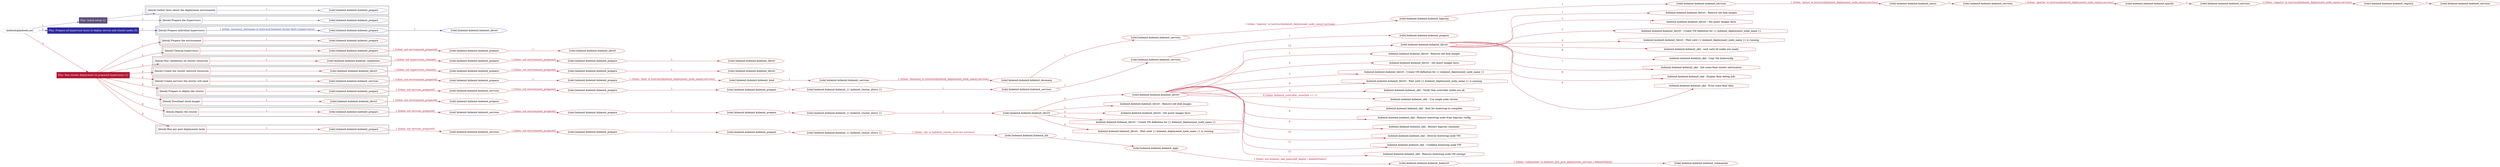 digraph {
	graph [concentrate=true ordering=in rankdir=LR ratio=fill]
	edge [esep=5 sep=10]
	"kubeinit/playbook.yml" [id=root_node style=dotted]
	play_699e6481 [label="Play: Initial setup (1)" color="#5d517b" fontcolor="#ffffff" id=play_699e6481 shape=box style=filled tooltip=localhost]
	"kubeinit/playbook.yml" -> play_699e6481 [label="1 " color="#5d517b" fontcolor="#5d517b" id=edge_34b1ad90 labeltooltip="1 " tooltip="1 "]
	subgraph "kubeinit.kubeinit.kubeinit_prepare" {
		role_860dc674 [label="[role] kubeinit.kubeinit.kubeinit_prepare" color="#5d517b" id=role_860dc674 tooltip="kubeinit.kubeinit.kubeinit_prepare"]
	}
	subgraph "kubeinit.kubeinit.kubeinit_prepare" {
		role_1595c136 [label="[role] kubeinit.kubeinit.kubeinit_prepare" color="#5d517b" id=role_1595c136 tooltip="kubeinit.kubeinit.kubeinit_prepare"]
	}
	subgraph "Play: Initial setup (1)" {
		play_699e6481 -> block_8fc27cc4 [label=1 color="#5d517b" fontcolor="#5d517b" id=edge_c5c09e97 labeltooltip=1 tooltip=1]
		subgraph cluster_block_8fc27cc4 {
			block_8fc27cc4 [label="[block] Gather facts about the deployment environment" color="#5d517b" id=block_8fc27cc4 labeltooltip="Gather facts about the deployment environment" shape=box tooltip="Gather facts about the deployment environment"]
			block_8fc27cc4 -> role_860dc674 [label="1 " color="#5d517b" fontcolor="#5d517b" id=edge_0f077f0f labeltooltip="1 " tooltip="1 "]
		}
		play_699e6481 -> block_3eb57b73 [label=2 color="#5d517b" fontcolor="#5d517b" id=edge_2bf8c288 labeltooltip=2 tooltip=2]
		subgraph cluster_block_3eb57b73 {
			block_3eb57b73 [label="[block] Prepare the hypervisors" color="#5d517b" id=block_3eb57b73 labeltooltip="Prepare the hypervisors" shape=box tooltip="Prepare the hypervisors"]
			block_3eb57b73 -> role_1595c136 [label="1 " color="#5d517b" fontcolor="#5d517b" id=edge_e242b2ea labeltooltip="1 " tooltip="1 "]
		}
	}
	play_f62c1e19 [label="Play: Prepare all hypervisor hosts to deploy service and cluster nodes (0)" color="#2e2aa2" fontcolor="#ffffff" id=play_f62c1e19 shape=box style=filled tooltip="Play: Prepare all hypervisor hosts to deploy service and cluster nodes (0)"]
	"kubeinit/playbook.yml" -> play_f62c1e19 [label="2 " color="#2e2aa2" fontcolor="#2e2aa2" id=edge_98fc5ac7 labeltooltip="2 " tooltip="2 "]
	subgraph "kubeinit.kubeinit.kubeinit_libvirt" {
		role_119cd53c [label="[role] kubeinit.kubeinit.kubeinit_libvirt" color="#2e2aa2" id=role_119cd53c tooltip="kubeinit.kubeinit.kubeinit_libvirt"]
	}
	subgraph "kubeinit.kubeinit.kubeinit_prepare" {
		role_96f95968 [label="[role] kubeinit.kubeinit.kubeinit_prepare" color="#2e2aa2" id=role_96f95968 tooltip="kubeinit.kubeinit.kubeinit_prepare"]
		role_96f95968 -> role_119cd53c [label="1 " color="#2e2aa2" fontcolor="#2e2aa2" id=edge_0031c506 labeltooltip="1 " tooltip="1 "]
	}
	subgraph "Play: Prepare all hypervisor hosts to deploy service and cluster nodes (0)" {
		play_f62c1e19 -> block_d8896345 [label=1 color="#2e2aa2" fontcolor="#2e2aa2" id=edge_a7ee895d labeltooltip=1 tooltip=1]
		subgraph cluster_block_d8896345 {
			block_d8896345 [label="[block] Prepare individual hypervisors" color="#2e2aa2" id=block_d8896345 labeltooltip="Prepare individual hypervisors" shape=box tooltip="Prepare individual hypervisors"]
			block_d8896345 -> role_96f95968 [label="1 [when: inventory_hostname in hostvars['kubeinit-cluster-facts'].hypervisors]" color="#2e2aa2" fontcolor="#2e2aa2" id=edge_8b4b729a labeltooltip="1 [when: inventory_hostname in hostvars['kubeinit-cluster-facts'].hypervisors]" tooltip="1 [when: inventory_hostname in hostvars['kubeinit-cluster-facts'].hypervisors]"]
		}
	}
	play_21e753ac [label="Play: Run cluster deployment on prepared hypervisors (1)" color="#b31933" fontcolor="#ffffff" id=play_21e753ac shape=box style=filled tooltip=localhost]
	"kubeinit/playbook.yml" -> play_21e753ac [label="3 " color="#b31933" fontcolor="#b31933" id=edge_49c601ce labeltooltip="3 " tooltip="3 "]
	subgraph "kubeinit.kubeinit.kubeinit_prepare" {
		role_26d07912 [label="[role] kubeinit.kubeinit.kubeinit_prepare" color="#b31933" id=role_26d07912 tooltip="kubeinit.kubeinit.kubeinit_prepare"]
	}
	subgraph "kubeinit.kubeinit.kubeinit_libvirt" {
		role_bbeb2c0e [label="[role] kubeinit.kubeinit.kubeinit_libvirt" color="#b31933" id=role_bbeb2c0e tooltip="kubeinit.kubeinit.kubeinit_libvirt"]
	}
	subgraph "kubeinit.kubeinit.kubeinit_prepare" {
		role_5ec9b71a [label="[role] kubeinit.kubeinit.kubeinit_prepare" color="#b31933" id=role_5ec9b71a tooltip="kubeinit.kubeinit.kubeinit_prepare"]
		role_5ec9b71a -> role_bbeb2c0e [label="1 " color="#b31933" fontcolor="#b31933" id=edge_8580f088 labeltooltip="1 " tooltip="1 "]
	}
	subgraph "kubeinit.kubeinit.kubeinit_prepare" {
		role_cbacc0b1 [label="[role] kubeinit.kubeinit.kubeinit_prepare" color="#b31933" id=role_cbacc0b1 tooltip="kubeinit.kubeinit.kubeinit_prepare"]
		role_cbacc0b1 -> role_5ec9b71a [label="1 [when: not environment_prepared]" color="#b31933" fontcolor="#b31933" id=edge_4cf48902 labeltooltip="1 [when: not environment_prepared]" tooltip="1 [when: not environment_prepared]"]
	}
	subgraph "kubeinit.kubeinit.kubeinit_libvirt" {
		role_a9ef78d5 [label="[role] kubeinit.kubeinit.kubeinit_libvirt" color="#b31933" id=role_a9ef78d5 tooltip="kubeinit.kubeinit.kubeinit_libvirt"]
	}
	subgraph "kubeinit.kubeinit.kubeinit_prepare" {
		role_d28be401 [label="[role] kubeinit.kubeinit.kubeinit_prepare" color="#b31933" id=role_d28be401 tooltip="kubeinit.kubeinit.kubeinit_prepare"]
		role_d28be401 -> role_a9ef78d5 [label="1 " color="#b31933" fontcolor="#b31933" id=edge_704a28b1 labeltooltip="1 " tooltip="1 "]
	}
	subgraph "kubeinit.kubeinit.kubeinit_prepare" {
		role_9df485c4 [label="[role] kubeinit.kubeinit.kubeinit_prepare" color="#b31933" id=role_9df485c4 tooltip="kubeinit.kubeinit.kubeinit_prepare"]
		role_9df485c4 -> role_d28be401 [label="1 [when: not environment_prepared]" color="#b31933" fontcolor="#b31933" id=edge_596cc92b labeltooltip="1 [when: not environment_prepared]" tooltip="1 [when: not environment_prepared]"]
	}
	subgraph "kubeinit.kubeinit.kubeinit_validations" {
		role_b0d426c9 [label="[role] kubeinit.kubeinit.kubeinit_validations" color="#b31933" id=role_b0d426c9 tooltip="kubeinit.kubeinit.kubeinit_validations"]
		role_b0d426c9 -> role_9df485c4 [label="1 [when: not hypervisors_cleaned]" color="#b31933" fontcolor="#b31933" id=edge_8c1e8720 labeltooltip="1 [when: not hypervisors_cleaned]" tooltip="1 [when: not hypervisors_cleaned]"]
	}
	subgraph "kubeinit.kubeinit.kubeinit_libvirt" {
		role_1a1297ff [label="[role] kubeinit.kubeinit.kubeinit_libvirt" color="#b31933" id=role_1a1297ff tooltip="kubeinit.kubeinit.kubeinit_libvirt"]
	}
	subgraph "kubeinit.kubeinit.kubeinit_prepare" {
		role_d0526d74 [label="[role] kubeinit.kubeinit.kubeinit_prepare" color="#b31933" id=role_d0526d74 tooltip="kubeinit.kubeinit.kubeinit_prepare"]
		role_d0526d74 -> role_1a1297ff [label="1 " color="#b31933" fontcolor="#b31933" id=edge_17f6fd79 labeltooltip="1 " tooltip="1 "]
	}
	subgraph "kubeinit.kubeinit.kubeinit_prepare" {
		role_be957c61 [label="[role] kubeinit.kubeinit.kubeinit_prepare" color="#b31933" id=role_be957c61 tooltip="kubeinit.kubeinit.kubeinit_prepare"]
		role_be957c61 -> role_d0526d74 [label="1 [when: not environment_prepared]" color="#b31933" fontcolor="#b31933" id=edge_73fd973e labeltooltip="1 [when: not environment_prepared]" tooltip="1 [when: not environment_prepared]"]
	}
	subgraph "kubeinit.kubeinit.kubeinit_libvirt" {
		role_8be82620 [label="[role] kubeinit.kubeinit.kubeinit_libvirt" color="#b31933" id=role_8be82620 tooltip="kubeinit.kubeinit.kubeinit_libvirt"]
		role_8be82620 -> role_be957c61 [label="1 [when: not hypervisors_cleaned]" color="#b31933" fontcolor="#b31933" id=edge_84e49efe labeltooltip="1 [when: not hypervisors_cleaned]" tooltip="1 [when: not hypervisors_cleaned]"]
	}
	subgraph "kubeinit.kubeinit.kubeinit_services" {
		role_49f14efc [label="[role] kubeinit.kubeinit.kubeinit_services" color="#b31933" id=role_49f14efc tooltip="kubeinit.kubeinit.kubeinit_services"]
	}
	subgraph "kubeinit.kubeinit.kubeinit_registry" {
		role_ac35e42f [label="[role] kubeinit.kubeinit.kubeinit_registry" color="#b31933" id=role_ac35e42f tooltip="kubeinit.kubeinit.kubeinit_registry"]
		role_ac35e42f -> role_49f14efc [label="1 " color="#b31933" fontcolor="#b31933" id=edge_e5583d4c labeltooltip="1 " tooltip="1 "]
	}
	subgraph "kubeinit.kubeinit.kubeinit_services" {
		role_836a014e [label="[role] kubeinit.kubeinit.kubeinit_services" color="#b31933" id=role_836a014e tooltip="kubeinit.kubeinit.kubeinit_services"]
		role_836a014e -> role_ac35e42f [label="1 [when: 'registry' in hostvars[kubeinit_deployment_node_name].services]" color="#b31933" fontcolor="#b31933" id=edge_023a71ac labeltooltip="1 [when: 'registry' in hostvars[kubeinit_deployment_node_name].services]" tooltip="1 [when: 'registry' in hostvars[kubeinit_deployment_node_name].services]"]
	}
	subgraph "kubeinit.kubeinit.kubeinit_apache" {
		role_c8a7f8aa [label="[role] kubeinit.kubeinit.kubeinit_apache" color="#b31933" id=role_c8a7f8aa tooltip="kubeinit.kubeinit.kubeinit_apache"]
		role_c8a7f8aa -> role_836a014e [label="1 " color="#b31933" fontcolor="#b31933" id=edge_8fba8769 labeltooltip="1 " tooltip="1 "]
	}
	subgraph "kubeinit.kubeinit.kubeinit_services" {
		role_5cb9ba5d [label="[role] kubeinit.kubeinit.kubeinit_services" color="#b31933" id=role_5cb9ba5d tooltip="kubeinit.kubeinit.kubeinit_services"]
		role_5cb9ba5d -> role_c8a7f8aa [label="1 [when: 'apache' in hostvars[kubeinit_deployment_node_name].services]" color="#b31933" fontcolor="#b31933" id=edge_f2281e6d labeltooltip="1 [when: 'apache' in hostvars[kubeinit_deployment_node_name].services]" tooltip="1 [when: 'apache' in hostvars[kubeinit_deployment_node_name].services]"]
	}
	subgraph "kubeinit.kubeinit.kubeinit_nexus" {
		role_2e41504b [label="[role] kubeinit.kubeinit.kubeinit_nexus" color="#b31933" id=role_2e41504b tooltip="kubeinit.kubeinit.kubeinit_nexus"]
		role_2e41504b -> role_5cb9ba5d [label="1 " color="#b31933" fontcolor="#b31933" id=edge_0a34fde4 labeltooltip="1 " tooltip="1 "]
	}
	subgraph "kubeinit.kubeinit.kubeinit_services" {
		role_f1e4ce6d [label="[role] kubeinit.kubeinit.kubeinit_services" color="#b31933" id=role_f1e4ce6d tooltip="kubeinit.kubeinit.kubeinit_services"]
		role_f1e4ce6d -> role_2e41504b [label="1 [when: 'nexus' in hostvars[kubeinit_deployment_node_name].services]" color="#b31933" fontcolor="#b31933" id=edge_9f5dc8b2 labeltooltip="1 [when: 'nexus' in hostvars[kubeinit_deployment_node_name].services]" tooltip="1 [when: 'nexus' in hostvars[kubeinit_deployment_node_name].services]"]
	}
	subgraph "kubeinit.kubeinit.kubeinit_haproxy" {
		role_d8ec1419 [label="[role] kubeinit.kubeinit.kubeinit_haproxy" color="#b31933" id=role_d8ec1419 tooltip="kubeinit.kubeinit.kubeinit_haproxy"]
		role_d8ec1419 -> role_f1e4ce6d [label="1 " color="#b31933" fontcolor="#b31933" id=edge_a8aa0fe2 labeltooltip="1 " tooltip="1 "]
	}
	subgraph "kubeinit.kubeinit.kubeinit_services" {
		role_887dfef1 [label="[role] kubeinit.kubeinit.kubeinit_services" color="#b31933" id=role_887dfef1 tooltip="kubeinit.kubeinit.kubeinit_services"]
		role_887dfef1 -> role_d8ec1419 [label="1 [when: 'haproxy' in hostvars[kubeinit_deployment_node_name].services]" color="#b31933" fontcolor="#b31933" id=edge_b5294dc4 labeltooltip="1 [when: 'haproxy' in hostvars[kubeinit_deployment_node_name].services]" tooltip="1 [when: 'haproxy' in hostvars[kubeinit_deployment_node_name].services]"]
	}
	subgraph "kubeinit.kubeinit.kubeinit_dnsmasq" {
		role_bdd3c38e [label="[role] kubeinit.kubeinit.kubeinit_dnsmasq" color="#b31933" id=role_bdd3c38e tooltip="kubeinit.kubeinit.kubeinit_dnsmasq"]
		role_bdd3c38e -> role_887dfef1 [label="1 " color="#b31933" fontcolor="#b31933" id=edge_e937b1c2 labeltooltip="1 " tooltip="1 "]
	}
	subgraph "kubeinit.kubeinit.kubeinit_services" {
		role_0532a2fd [label="[role] kubeinit.kubeinit.kubeinit_services" color="#b31933" id=role_0532a2fd tooltip="kubeinit.kubeinit.kubeinit_services"]
		role_0532a2fd -> role_bdd3c38e [label="1 [when: 'dnsmasq' in hostvars[kubeinit_deployment_node_name].services]" color="#b31933" fontcolor="#b31933" id=edge_3c47cb40 labeltooltip="1 [when: 'dnsmasq' in hostvars[kubeinit_deployment_node_name].services]" tooltip="1 [when: 'dnsmasq' in hostvars[kubeinit_deployment_node_name].services]"]
	}
	subgraph "kubeinit.kubeinit.kubeinit_bind" {
		role_088c97f5 [label="[role] kubeinit.kubeinit.kubeinit_bind" color="#b31933" id=role_088c97f5 tooltip="kubeinit.kubeinit.kubeinit_bind"]
		role_088c97f5 -> role_0532a2fd [label="1 " color="#b31933" fontcolor="#b31933" id=edge_60fe6750 labeltooltip="1 " tooltip="1 "]
	}
	subgraph "kubeinit.kubeinit.kubeinit_prepare" {
		role_f469fed8 [label="[role] kubeinit.kubeinit.kubeinit_prepare" color="#b31933" id=role_f469fed8 tooltip="kubeinit.kubeinit.kubeinit_prepare"]
		role_f469fed8 -> role_088c97f5 [label="1 [when: 'bind' in hostvars[kubeinit_deployment_node_name].services]" color="#b31933" fontcolor="#b31933" id=edge_08cb9661 labeltooltip="1 [when: 'bind' in hostvars[kubeinit_deployment_node_name].services]" tooltip="1 [when: 'bind' in hostvars[kubeinit_deployment_node_name].services]"]
	}
	subgraph "kubeinit.kubeinit.kubeinit_prepare" {
		role_8a7929bd [label="[role] kubeinit.kubeinit.kubeinit_prepare" color="#b31933" id=role_8a7929bd tooltip="kubeinit.kubeinit.kubeinit_prepare"]
		role_8a7929bd -> role_f469fed8 [label="1 " color="#b31933" fontcolor="#b31933" id=edge_73e21038 labeltooltip="1 " tooltip="1 "]
	}
	subgraph "kubeinit.kubeinit.kubeinit_services" {
		role_9690214e [label="[role] kubeinit.kubeinit.kubeinit_services" color="#b31933" id=role_9690214e tooltip="kubeinit.kubeinit.kubeinit_services"]
		role_9690214e -> role_8a7929bd [label="1 [when: not environment_prepared]" color="#b31933" fontcolor="#b31933" id=edge_6217b5e9 labeltooltip="1 [when: not environment_prepared]" tooltip="1 [when: not environment_prepared]"]
	}
	subgraph "kubeinit.kubeinit.kubeinit_prepare" {
		role_f5998195 [label="[role] kubeinit.kubeinit.kubeinit_prepare" color="#b31933" id=role_f5998195 tooltip="kubeinit.kubeinit.kubeinit_prepare"]
	}
	subgraph "kubeinit.kubeinit.kubeinit_services" {
		role_0fd109a9 [label="[role] kubeinit.kubeinit.kubeinit_services" color="#b31933" id=role_0fd109a9 tooltip="kubeinit.kubeinit.kubeinit_services"]
		role_0fd109a9 -> role_f5998195 [label="1 " color="#b31933" fontcolor="#b31933" id=edge_35294dcb labeltooltip="1 " tooltip="1 "]
	}
	subgraph "kubeinit.kubeinit.kubeinit_services" {
		role_1d63deb4 [label="[role] kubeinit.kubeinit.kubeinit_services" color="#b31933" id=role_1d63deb4 tooltip="kubeinit.kubeinit.kubeinit_services"]
		role_1d63deb4 -> role_0fd109a9 [label="1 " color="#b31933" fontcolor="#b31933" id=edge_68ea73bd labeltooltip="1 " tooltip="1 "]
	}
	subgraph "kubeinit.kubeinit.kubeinit_{{ kubeinit_cluster_distro }}" {
		role_00b400ed [label="[role] kubeinit.kubeinit.kubeinit_{{ kubeinit_cluster_distro }}" color="#b31933" id=role_00b400ed tooltip="kubeinit.kubeinit.kubeinit_{{ kubeinit_cluster_distro }}"]
		role_00b400ed -> role_1d63deb4 [label="1 " color="#b31933" fontcolor="#b31933" id=edge_79d680c2 labeltooltip="1 " tooltip="1 "]
	}
	subgraph "kubeinit.kubeinit.kubeinit_prepare" {
		role_a6eb25d9 [label="[role] kubeinit.kubeinit.kubeinit_prepare" color="#b31933" id=role_a6eb25d9 tooltip="kubeinit.kubeinit.kubeinit_prepare"]
		role_a6eb25d9 -> role_00b400ed [label="1 " color="#b31933" fontcolor="#b31933" id=edge_a0562c65 labeltooltip="1 " tooltip="1 "]
	}
	subgraph "kubeinit.kubeinit.kubeinit_prepare" {
		role_bc2690b3 [label="[role] kubeinit.kubeinit.kubeinit_prepare" color="#b31933" id=role_bc2690b3 tooltip="kubeinit.kubeinit.kubeinit_prepare"]
		role_bc2690b3 -> role_a6eb25d9 [label="1 " color="#b31933" fontcolor="#b31933" id=edge_b380c60a labeltooltip="1 " tooltip="1 "]
	}
	subgraph "kubeinit.kubeinit.kubeinit_services" {
		role_a0635f22 [label="[role] kubeinit.kubeinit.kubeinit_services" color="#b31933" id=role_a0635f22 tooltip="kubeinit.kubeinit.kubeinit_services"]
		role_a0635f22 -> role_bc2690b3 [label="1 [when: not environment_prepared]" color="#b31933" fontcolor="#b31933" id=edge_cf7ede9a labeltooltip="1 [when: not environment_prepared]" tooltip="1 [when: not environment_prepared]"]
	}
	subgraph "kubeinit.kubeinit.kubeinit_prepare" {
		role_682cf433 [label="[role] kubeinit.kubeinit.kubeinit_prepare" color="#b31933" id=role_682cf433 tooltip="kubeinit.kubeinit.kubeinit_prepare"]
		role_682cf433 -> role_a0635f22 [label="1 [when: not services_prepared]" color="#b31933" fontcolor="#b31933" id=edge_f2a31b1a labeltooltip="1 [when: not services_prepared]" tooltip="1 [when: not services_prepared]"]
	}
	subgraph "kubeinit.kubeinit.kubeinit_prepare" {
		role_684cbdde [label="[role] kubeinit.kubeinit.kubeinit_prepare" color="#b31933" id=role_684cbdde tooltip="kubeinit.kubeinit.kubeinit_prepare"]
	}
	subgraph "kubeinit.kubeinit.kubeinit_libvirt" {
		role_856464ae [label="[role] kubeinit.kubeinit.kubeinit_libvirt" color="#b31933" id=role_856464ae tooltip="kubeinit.kubeinit.kubeinit_libvirt"]
		role_856464ae -> role_684cbdde [label="1 [when: not environment_prepared]" color="#b31933" fontcolor="#b31933" id=edge_6150b07f labeltooltip="1 [when: not environment_prepared]" tooltip="1 [when: not environment_prepared]"]
	}
	subgraph "kubeinit.kubeinit.kubeinit_libvirt" {
		role_ae88a505 [label="[role] kubeinit.kubeinit.kubeinit_libvirt" color="#b31933" id=role_ae88a505 tooltip="kubeinit.kubeinit.kubeinit_libvirt"]
		task_bd9d105d [label="kubeinit.kubeinit.kubeinit_libvirt : Remove old disk images" color="#b31933" hello="kubeinit.kubeinit.kubeinit_libvirt : Remove old disk images" id=task_bd9d105d shape=octagon tooltip="kubeinit.kubeinit.kubeinit_libvirt : Remove old disk images"]
		role_ae88a505 -> task_bd9d105d [label="1 " color="#b31933" fontcolor="#b31933" id=edge_6ec115a6 labeltooltip="1 " tooltip="1 "]
		task_ea2993b2 [label="kubeinit.kubeinit.kubeinit_libvirt : Set guest images facts" color="#b31933" hello="kubeinit.kubeinit.kubeinit_libvirt : Set guest images facts" id=task_ea2993b2 shape=octagon tooltip="kubeinit.kubeinit.kubeinit_libvirt : Set guest images facts"]
		role_ae88a505 -> task_ea2993b2 [label="2 " color="#b31933" fontcolor="#b31933" id=edge_ed378388 labeltooltip="2 " tooltip="2 "]
		task_167ab240 [label="kubeinit.kubeinit.kubeinit_libvirt : Create VM definition for {{ kubeinit_deployment_node_name }}" color="#b31933" hello="kubeinit.kubeinit.kubeinit_libvirt : Create VM definition for {{ kubeinit_deployment_node_name }}" id=task_167ab240 shape=octagon tooltip="kubeinit.kubeinit.kubeinit_libvirt : Create VM definition for {{ kubeinit_deployment_node_name }}"]
		role_ae88a505 -> task_167ab240 [label="3 " color="#b31933" fontcolor="#b31933" id=edge_7638e811 labeltooltip="3 " tooltip="3 "]
		task_3c0f42b7 [label="kubeinit.kubeinit.kubeinit_libvirt : Wait until {{ kubeinit_deployment_node_name }} is running" color="#b31933" hello="kubeinit.kubeinit.kubeinit_libvirt : Wait until {{ kubeinit_deployment_node_name }} is running" id=task_3c0f42b7 shape=octagon tooltip="kubeinit.kubeinit.kubeinit_libvirt : Wait until {{ kubeinit_deployment_node_name }} is running"]
		role_ae88a505 -> task_3c0f42b7 [label="4 " color="#b31933" fontcolor="#b31933" id=edge_add91590 labeltooltip="4 " tooltip="4 "]
		task_ba8f900a [label="kubeinit.kubeinit.kubeinit_okd : wait until all nodes are ready" color="#b31933" hello="kubeinit.kubeinit.kubeinit_okd : wait until all nodes are ready" id=task_ba8f900a shape=octagon tooltip="kubeinit.kubeinit.kubeinit_okd : wait until all nodes are ready"]
		role_ae88a505 -> task_ba8f900a [label="5 " color="#b31933" fontcolor="#b31933" id=edge_75e49c0f labeltooltip="5 " tooltip="5 "]
		task_7ef1701c [label="kubeinit.kubeinit.kubeinit_okd : Copy the kubeconfig" color="#b31933" hello="kubeinit.kubeinit.kubeinit_okd : Copy the kubeconfig" id=task_7ef1701c shape=octagon tooltip="kubeinit.kubeinit.kubeinit_okd : Copy the kubeconfig"]
		role_ae88a505 -> task_7ef1701c [label="6 " color="#b31933" fontcolor="#b31933" id=edge_635fc2c7 labeltooltip="6 " tooltip="6 "]
		task_ad23e998 [label="kubeinit.kubeinit.kubeinit_okd : Get some final cluster information" color="#b31933" hello="kubeinit.kubeinit.kubeinit_okd : Get some final cluster information" id=task_ad23e998 shape=octagon tooltip="kubeinit.kubeinit.kubeinit_okd : Get some final cluster information"]
		role_ae88a505 -> task_ad23e998 [label="7 " color="#b31933" fontcolor="#b31933" id=edge_05e4ca3f labeltooltip="7 " tooltip="7 "]
		task_2b9c0fef [label="kubeinit.kubeinit.kubeinit_okd : Display final debug info" color="#b31933" hello="kubeinit.kubeinit.kubeinit_okd : Display final debug info" id=task_2b9c0fef shape=octagon tooltip="kubeinit.kubeinit.kubeinit_okd : Display final debug info"]
		role_ae88a505 -> task_2b9c0fef [label="8 " color="#b31933" fontcolor="#b31933" id=edge_ec413061 labeltooltip="8 " tooltip="8 "]
		task_07dce907 [label="kubeinit.kubeinit.kubeinit_okd : Print some final data" color="#b31933" hello="kubeinit.kubeinit.kubeinit_okd : Print some final data" id=task_07dce907 shape=octagon tooltip="kubeinit.kubeinit.kubeinit_okd : Print some final data"]
		role_ae88a505 -> task_07dce907 [label="9 " color="#b31933" fontcolor="#b31933" id=edge_dc94e77b labeltooltip="9 " tooltip="9 "]
	}
	subgraph "kubeinit.kubeinit.kubeinit_libvirt" {
		role_22002c55 [label="[role] kubeinit.kubeinit.kubeinit_libvirt" color="#b31933" id=role_22002c55 tooltip="kubeinit.kubeinit.kubeinit_libvirt"]
		task_2aee1fbf [label="kubeinit.kubeinit.kubeinit_libvirt : Remove old disk images" color="#b31933" hello="kubeinit.kubeinit.kubeinit_libvirt : Remove old disk images" id=task_2aee1fbf shape=octagon tooltip="kubeinit.kubeinit.kubeinit_libvirt : Remove old disk images"]
		role_22002c55 -> task_2aee1fbf [label="1 " color="#b31933" fontcolor="#b31933" id=edge_9a803149 labeltooltip="1 " tooltip="1 "]
		task_29cd8d2e [label="kubeinit.kubeinit.kubeinit_libvirt : Set guest images facts" color="#b31933" hello="kubeinit.kubeinit.kubeinit_libvirt : Set guest images facts" id=task_29cd8d2e shape=octagon tooltip="kubeinit.kubeinit.kubeinit_libvirt : Set guest images facts"]
		role_22002c55 -> task_29cd8d2e [label="2 " color="#b31933" fontcolor="#b31933" id=edge_b43693c5 labeltooltip="2 " tooltip="2 "]
		task_0df8739d [label="kubeinit.kubeinit.kubeinit_libvirt : Create VM definition for {{ kubeinit_deployment_node_name }}" color="#b31933" hello="kubeinit.kubeinit.kubeinit_libvirt : Create VM definition for {{ kubeinit_deployment_node_name }}" id=task_0df8739d shape=octagon tooltip="kubeinit.kubeinit.kubeinit_libvirt : Create VM definition for {{ kubeinit_deployment_node_name }}"]
		role_22002c55 -> task_0df8739d [label="3 " color="#b31933" fontcolor="#b31933" id=edge_037fc85a labeltooltip="3 " tooltip="3 "]
		task_f3d1a827 [label="kubeinit.kubeinit.kubeinit_libvirt : Wait until {{ kubeinit_deployment_node_name }} is running" color="#b31933" hello="kubeinit.kubeinit.kubeinit_libvirt : Wait until {{ kubeinit_deployment_node_name }} is running" id=task_f3d1a827 shape=octagon tooltip="kubeinit.kubeinit.kubeinit_libvirt : Wait until {{ kubeinit_deployment_node_name }} is running"]
		role_22002c55 -> task_f3d1a827 [label="4 " color="#b31933" fontcolor="#b31933" id=edge_4f11e204 labeltooltip="4 " tooltip="4 "]
		task_3b849bd2 [label="kubeinit.kubeinit.kubeinit_okd : Verify that controller nodes are ok" color="#b31933" hello="kubeinit.kubeinit.kubeinit_okd : Verify that controller nodes are ok" id=task_3b849bd2 shape=octagon tooltip="kubeinit.kubeinit.kubeinit_okd : Verify that controller nodes are ok"]
		role_22002c55 -> task_3b849bd2 [label="5 " color="#b31933" fontcolor="#b31933" id=edge_e0bdf6e5 labeltooltip="5 " tooltip="5 "]
		task_712f9752 [label="kubeinit.kubeinit.kubeinit_okd : Use single node cluster" color="#b31933" hello="kubeinit.kubeinit.kubeinit_okd : Use single node cluster" id=task_712f9752 shape=octagon tooltip="kubeinit.kubeinit.kubeinit_okd : Use single node cluster"]
		role_22002c55 -> task_712f9752 [label="6 [when: kubeinit_controller_count|int == 1]" color="#b31933" fontcolor="#b31933" id=edge_34f08b16 labeltooltip="6 [when: kubeinit_controller_count|int == 1]" tooltip="6 [when: kubeinit_controller_count|int == 1]"]
		task_049b3323 [label="kubeinit.kubeinit.kubeinit_okd : Wait for bootstrap to complete" color="#b31933" hello="kubeinit.kubeinit.kubeinit_okd : Wait for bootstrap to complete" id=task_049b3323 shape=octagon tooltip="kubeinit.kubeinit.kubeinit_okd : Wait for bootstrap to complete"]
		role_22002c55 -> task_049b3323 [label="7 " color="#b31933" fontcolor="#b31933" id=edge_990277e2 labeltooltip="7 " tooltip="7 "]
		task_8c5c1c6c [label="kubeinit.kubeinit.kubeinit_okd : Remove bootstrap node from haproxy config" color="#b31933" hello="kubeinit.kubeinit.kubeinit_okd : Remove bootstrap node from haproxy config" id=task_8c5c1c6c shape=octagon tooltip="kubeinit.kubeinit.kubeinit_okd : Remove bootstrap node from haproxy config"]
		role_22002c55 -> task_8c5c1c6c [label="8 " color="#b31933" fontcolor="#b31933" id=edge_31276b21 labeltooltip="8 " tooltip="8 "]
		task_529d3761 [label="kubeinit.kubeinit.kubeinit_okd : Restart haproxy container" color="#b31933" hello="kubeinit.kubeinit.kubeinit_okd : Restart haproxy container" id=task_529d3761 shape=octagon tooltip="kubeinit.kubeinit.kubeinit_okd : Restart haproxy container"]
		role_22002c55 -> task_529d3761 [label="9 " color="#b31933" fontcolor="#b31933" id=edge_7623e239 labeltooltip="9 " tooltip="9 "]
		task_3c8e6295 [label="kubeinit.kubeinit.kubeinit_okd : Destroy bootstrap node VM" color="#b31933" hello="kubeinit.kubeinit.kubeinit_okd : Destroy bootstrap node VM" id=task_3c8e6295 shape=octagon tooltip="kubeinit.kubeinit.kubeinit_okd : Destroy bootstrap node VM"]
		role_22002c55 -> task_3c8e6295 [label="10 " color="#b31933" fontcolor="#b31933" id=edge_599201d6 labeltooltip="10 " tooltip="10 "]
		task_70e91309 [label="kubeinit.kubeinit.kubeinit_okd : Undefine bootstrap node VM" color="#b31933" hello="kubeinit.kubeinit.kubeinit_okd : Undefine bootstrap node VM" id=task_70e91309 shape=octagon tooltip="kubeinit.kubeinit.kubeinit_okd : Undefine bootstrap node VM"]
		role_22002c55 -> task_70e91309 [label="11 " color="#b31933" fontcolor="#b31933" id=edge_5b8282fd labeltooltip="11 " tooltip="11 "]
		task_fb701225 [label="kubeinit.kubeinit.kubeinit_okd : Remove bootstrap node VM storage" color="#b31933" hello="kubeinit.kubeinit.kubeinit_okd : Remove bootstrap node VM storage" id=task_fb701225 shape=octagon tooltip="kubeinit.kubeinit.kubeinit_okd : Remove bootstrap node VM storage"]
		role_22002c55 -> task_fb701225 [label="12 " color="#b31933" fontcolor="#b31933" id=edge_465a99c8 labeltooltip="12 " tooltip="12 "]
		role_22002c55 -> role_ae88a505 [label="13 " color="#b31933" fontcolor="#b31933" id=edge_048b8617 labeltooltip="13 " tooltip="13 "]
	}
	subgraph "kubeinit.kubeinit.kubeinit_libvirt" {
		role_f877b5a7 [label="[role] kubeinit.kubeinit.kubeinit_libvirt" color="#b31933" id=role_f877b5a7 tooltip="kubeinit.kubeinit.kubeinit_libvirt"]
		task_feebd695 [label="kubeinit.kubeinit.kubeinit_libvirt : Remove old disk images" color="#b31933" hello="kubeinit.kubeinit.kubeinit_libvirt : Remove old disk images" id=task_feebd695 shape=octagon tooltip="kubeinit.kubeinit.kubeinit_libvirt : Remove old disk images"]
		role_f877b5a7 -> task_feebd695 [label="1 " color="#b31933" fontcolor="#b31933" id=edge_2173e232 labeltooltip="1 " tooltip="1 "]
		task_2157dd32 [label="kubeinit.kubeinit.kubeinit_libvirt : Set guest images facts" color="#b31933" hello="kubeinit.kubeinit.kubeinit_libvirt : Set guest images facts" id=task_2157dd32 shape=octagon tooltip="kubeinit.kubeinit.kubeinit_libvirt : Set guest images facts"]
		role_f877b5a7 -> task_2157dd32 [label="2 " color="#b31933" fontcolor="#b31933" id=edge_8b736704 labeltooltip="2 " tooltip="2 "]
		task_6c4a2d4e [label="kubeinit.kubeinit.kubeinit_libvirt : Create VM definition for {{ kubeinit_deployment_node_name }}" color="#b31933" hello="kubeinit.kubeinit.kubeinit_libvirt : Create VM definition for {{ kubeinit_deployment_node_name }}" id=task_6c4a2d4e shape=octagon tooltip="kubeinit.kubeinit.kubeinit_libvirt : Create VM definition for {{ kubeinit_deployment_node_name }}"]
		role_f877b5a7 -> task_6c4a2d4e [label="3 " color="#b31933" fontcolor="#b31933" id=edge_38a4591c labeltooltip="3 " tooltip="3 "]
		task_c8dbb409 [label="kubeinit.kubeinit.kubeinit_libvirt : Wait until {{ kubeinit_deployment_node_name }} is running" color="#b31933" hello="kubeinit.kubeinit.kubeinit_libvirt : Wait until {{ kubeinit_deployment_node_name }} is running" id=task_c8dbb409 shape=octagon tooltip="kubeinit.kubeinit.kubeinit_libvirt : Wait until {{ kubeinit_deployment_node_name }} is running"]
		role_f877b5a7 -> task_c8dbb409 [label="4 " color="#b31933" fontcolor="#b31933" id=edge_82fa9f43 labeltooltip="4 " tooltip="4 "]
		role_f877b5a7 -> role_22002c55 [label="5 " color="#b31933" fontcolor="#b31933" id=edge_3c57ce86 labeltooltip="5 " tooltip="5 "]
	}
	subgraph "kubeinit.kubeinit.kubeinit_{{ kubeinit_cluster_distro }}" {
		role_77eb7373 [label="[role] kubeinit.kubeinit.kubeinit_{{ kubeinit_cluster_distro }}" color="#b31933" id=role_77eb7373 tooltip="kubeinit.kubeinit.kubeinit_{{ kubeinit_cluster_distro }}"]
		role_77eb7373 -> role_f877b5a7 [label="1 " color="#b31933" fontcolor="#b31933" id=edge_eac1c130 labeltooltip="1 " tooltip="1 "]
	}
	subgraph "kubeinit.kubeinit.kubeinit_prepare" {
		role_66f9283a [label="[role] kubeinit.kubeinit.kubeinit_prepare" color="#b31933" id=role_66f9283a tooltip="kubeinit.kubeinit.kubeinit_prepare"]
		role_66f9283a -> role_77eb7373 [label="1 " color="#b31933" fontcolor="#b31933" id=edge_1b9e4515 labeltooltip="1 " tooltip="1 "]
	}
	subgraph "kubeinit.kubeinit.kubeinit_prepare" {
		role_4a479b64 [label="[role] kubeinit.kubeinit.kubeinit_prepare" color="#b31933" id=role_4a479b64 tooltip="kubeinit.kubeinit.kubeinit_prepare"]
		role_4a479b64 -> role_66f9283a [label="1 " color="#b31933" fontcolor="#b31933" id=edge_950c260f labeltooltip="1 " tooltip="1 "]
	}
	subgraph "kubeinit.kubeinit.kubeinit_services" {
		role_b32698e8 [label="[role] kubeinit.kubeinit.kubeinit_services" color="#b31933" id=role_b32698e8 tooltip="kubeinit.kubeinit.kubeinit_services"]
		role_b32698e8 -> role_4a479b64 [label="1 [when: not environment_prepared]" color="#b31933" fontcolor="#b31933" id=edge_fd7bfe39 labeltooltip="1 [when: not environment_prepared]" tooltip="1 [when: not environment_prepared]"]
	}
	subgraph "kubeinit.kubeinit.kubeinit_prepare" {
		role_96a83c54 [label="[role] kubeinit.kubeinit.kubeinit_prepare" color="#b31933" id=role_96a83c54 tooltip="kubeinit.kubeinit.kubeinit_prepare"]
		role_96a83c54 -> role_b32698e8 [label="1 [when: not services_prepared]" color="#b31933" fontcolor="#b31933" id=edge_57973494 labeltooltip="1 [when: not services_prepared]" tooltip="1 [when: not services_prepared]"]
	}
	subgraph "kubeinit.kubeinit.kubeinit_submariner" {
		role_a3110c3f [label="[role] kubeinit.kubeinit.kubeinit_submariner" color="#b31933" id=role_a3110c3f tooltip="kubeinit.kubeinit.kubeinit_submariner"]
	}
	subgraph "kubeinit.kubeinit.kubeinit_kubevirt" {
		role_593fd690 [label="[role] kubeinit.kubeinit.kubeinit_kubevirt" color="#b31933" id=role_593fd690 tooltip="kubeinit.kubeinit.kubeinit_kubevirt"]
		role_593fd690 -> role_a3110c3f [label="1 [when: 'submariner' in kubeinit_fact_post_deployment_services | default(False)]" color="#b31933" fontcolor="#b31933" id=edge_a44cc9e6 labeltooltip="1 [when: 'submariner' in kubeinit_fact_post_deployment_services | default(False)]" tooltip="1 [when: 'submariner' in kubeinit_fact_post_deployment_services | default(False)]"]
	}
	subgraph "kubeinit.kubeinit.kubeinit_apps" {
		role_f583d703 [label="[role] kubeinit.kubeinit.kubeinit_apps" color="#b31933" id=role_f583d703 tooltip="kubeinit.kubeinit.kubeinit_apps"]
		role_f583d703 -> role_593fd690 [label="1 [when: not kubeinit_okd_openshift_deploy | default(False)]" color="#b31933" fontcolor="#b31933" id=edge_030b0972 labeltooltip="1 [when: not kubeinit_okd_openshift_deploy | default(False)]" tooltip="1 [when: not kubeinit_okd_openshift_deploy | default(False)]"]
	}
	subgraph "kubeinit.kubeinit.kubeinit_nfs" {
		role_2430fc0a [label="[role] kubeinit.kubeinit.kubeinit_nfs" color="#b31933" id=role_2430fc0a tooltip="kubeinit.kubeinit.kubeinit_nfs"]
		role_2430fc0a -> role_f583d703 [label="1 " color="#b31933" fontcolor="#b31933" id=edge_df958612 labeltooltip="1 " tooltip="1 "]
	}
	subgraph "kubeinit.kubeinit.kubeinit_{{ kubeinit_cluster_distro }}" {
		role_ec682352 [label="[role] kubeinit.kubeinit.kubeinit_{{ kubeinit_cluster_distro }}" color="#b31933" id=role_ec682352 tooltip="kubeinit.kubeinit.kubeinit_{{ kubeinit_cluster_distro }}"]
		role_ec682352 -> role_2430fc0a [label="1 [when: 'nfs' in kubeinit_cluster_hostvars.services]" color="#b31933" fontcolor="#b31933" id=edge_0ad64f3c labeltooltip="1 [when: 'nfs' in kubeinit_cluster_hostvars.services]" tooltip="1 [when: 'nfs' in kubeinit_cluster_hostvars.services]"]
	}
	subgraph "kubeinit.kubeinit.kubeinit_prepare" {
		role_fb87deba [label="[role] kubeinit.kubeinit.kubeinit_prepare" color="#b31933" id=role_fb87deba tooltip="kubeinit.kubeinit.kubeinit_prepare"]
		role_fb87deba -> role_ec682352 [label="1 " color="#b31933" fontcolor="#b31933" id=edge_5c709e8a labeltooltip="1 " tooltip="1 "]
	}
	subgraph "kubeinit.kubeinit.kubeinit_prepare" {
		role_3c1a775a [label="[role] kubeinit.kubeinit.kubeinit_prepare" color="#b31933" id=role_3c1a775a tooltip="kubeinit.kubeinit.kubeinit_prepare"]
		role_3c1a775a -> role_fb87deba [label="1 " color="#b31933" fontcolor="#b31933" id=edge_5cd44d3e labeltooltip="1 " tooltip="1 "]
	}
	subgraph "kubeinit.kubeinit.kubeinit_services" {
		role_03a8fb56 [label="[role] kubeinit.kubeinit.kubeinit_services" color="#b31933" id=role_03a8fb56 tooltip="kubeinit.kubeinit.kubeinit_services"]
		role_03a8fb56 -> role_3c1a775a [label="1 [when: not environment_prepared]" color="#b31933" fontcolor="#b31933" id=edge_6c3cfad8 labeltooltip="1 [when: not environment_prepared]" tooltip="1 [when: not environment_prepared]"]
	}
	subgraph "kubeinit.kubeinit.kubeinit_prepare" {
		role_578ce6e7 [label="[role] kubeinit.kubeinit.kubeinit_prepare" color="#b31933" id=role_578ce6e7 tooltip="kubeinit.kubeinit.kubeinit_prepare"]
		role_578ce6e7 -> role_03a8fb56 [label="1 [when: not services_prepared]" color="#b31933" fontcolor="#b31933" id=edge_b76a76c5 labeltooltip="1 [when: not services_prepared]" tooltip="1 [when: not services_prepared]"]
	}
	subgraph "Play: Run cluster deployment on prepared hypervisors (1)" {
		play_21e753ac -> block_703a4f78 [label=1 color="#b31933" fontcolor="#b31933" id=edge_fc45da7f labeltooltip=1 tooltip=1]
		subgraph cluster_block_703a4f78 {
			block_703a4f78 [label="[block] Prepare the environment" color="#b31933" id=block_703a4f78 labeltooltip="Prepare the environment" shape=box tooltip="Prepare the environment"]
			block_703a4f78 -> role_26d07912 [label="1 " color="#b31933" fontcolor="#b31933" id=edge_6bc5231f labeltooltip="1 " tooltip="1 "]
		}
		play_21e753ac -> block_b1cb74d9 [label=2 color="#b31933" fontcolor="#b31933" id=edge_312e3301 labeltooltip=2 tooltip=2]
		subgraph cluster_block_b1cb74d9 {
			block_b1cb74d9 [label="[block] Cleanup hypervisors" color="#b31933" id=block_b1cb74d9 labeltooltip="Cleanup hypervisors" shape=box tooltip="Cleanup hypervisors"]
			block_b1cb74d9 -> role_cbacc0b1 [label="1 " color="#b31933" fontcolor="#b31933" id=edge_8e083315 labeltooltip="1 " tooltip="1 "]
		}
		play_21e753ac -> block_9cc7d030 [label=3 color="#b31933" fontcolor="#b31933" id=edge_958fdb6e labeltooltip=3 tooltip=3]
		subgraph cluster_block_9cc7d030 {
			block_9cc7d030 [label="[block] Run validations on cluster resources" color="#b31933" id=block_9cc7d030 labeltooltip="Run validations on cluster resources" shape=box tooltip="Run validations on cluster resources"]
			block_9cc7d030 -> role_b0d426c9 [label="1 " color="#b31933" fontcolor="#b31933" id=edge_9bec6d29 labeltooltip="1 " tooltip="1 "]
		}
		play_21e753ac -> block_569a72df [label=4 color="#b31933" fontcolor="#b31933" id=edge_14dd561f labeltooltip=4 tooltip=4]
		subgraph cluster_block_569a72df {
			block_569a72df [label="[block] Create the cluster network resources" color="#b31933" id=block_569a72df labeltooltip="Create the cluster network resources" shape=box tooltip="Create the cluster network resources"]
			block_569a72df -> role_8be82620 [label="1 " color="#b31933" fontcolor="#b31933" id=edge_49ecb85d labeltooltip="1 " tooltip="1 "]
		}
		play_21e753ac -> block_b441db38 [label=5 color="#b31933" fontcolor="#b31933" id=edge_97d7c89b labeltooltip=5 tooltip=5]
		subgraph cluster_block_b441db38 {
			block_b441db38 [label="[block] Create services the cluster will need" color="#b31933" id=block_b441db38 labeltooltip="Create services the cluster will need" shape=box tooltip="Create services the cluster will need"]
			block_b441db38 -> role_9690214e [label="1 " color="#b31933" fontcolor="#b31933" id=edge_3e64efb3 labeltooltip="1 " tooltip="1 "]
		}
		play_21e753ac -> block_e3fbc99c [label=6 color="#b31933" fontcolor="#b31933" id=edge_af5a93bc labeltooltip=6 tooltip=6]
		subgraph cluster_block_e3fbc99c {
			block_e3fbc99c [label="[block] Prepare to deploy the cluster" color="#b31933" id=block_e3fbc99c labeltooltip="Prepare to deploy the cluster" shape=box tooltip="Prepare to deploy the cluster"]
			block_e3fbc99c -> role_682cf433 [label="1 " color="#b31933" fontcolor="#b31933" id=edge_13563c08 labeltooltip="1 " tooltip="1 "]
		}
		play_21e753ac -> block_6ea04da1 [label=7 color="#b31933" fontcolor="#b31933" id=edge_de92153d labeltooltip=7 tooltip=7]
		subgraph cluster_block_6ea04da1 {
			block_6ea04da1 [label="[block] Download cloud images" color="#b31933" id=block_6ea04da1 labeltooltip="Download cloud images" shape=box tooltip="Download cloud images"]
			block_6ea04da1 -> role_856464ae [label="1 " color="#b31933" fontcolor="#b31933" id=edge_ff498b13 labeltooltip="1 " tooltip="1 "]
		}
		play_21e753ac -> block_99fcbd00 [label=8 color="#b31933" fontcolor="#b31933" id=edge_3241ef29 labeltooltip=8 tooltip=8]
		subgraph cluster_block_99fcbd00 {
			block_99fcbd00 [label="[block] Deploy the cluster" color="#b31933" id=block_99fcbd00 labeltooltip="Deploy the cluster" shape=box tooltip="Deploy the cluster"]
			block_99fcbd00 -> role_96a83c54 [label="1 " color="#b31933" fontcolor="#b31933" id=edge_77cbb55a labeltooltip="1 " tooltip="1 "]
		}
		play_21e753ac -> block_1921083a [label=9 color="#b31933" fontcolor="#b31933" id=edge_4406f25a labeltooltip=9 tooltip=9]
		subgraph cluster_block_1921083a {
			block_1921083a [label="[block] Run any post-deployment tasks" color="#b31933" id=block_1921083a labeltooltip="Run any post-deployment tasks" shape=box tooltip="Run any post-deployment tasks"]
			block_1921083a -> role_578ce6e7 [label="1 " color="#b31933" fontcolor="#b31933" id=edge_95c6e9d2 labeltooltip="1 " tooltip="1 "]
		}
	}
}
